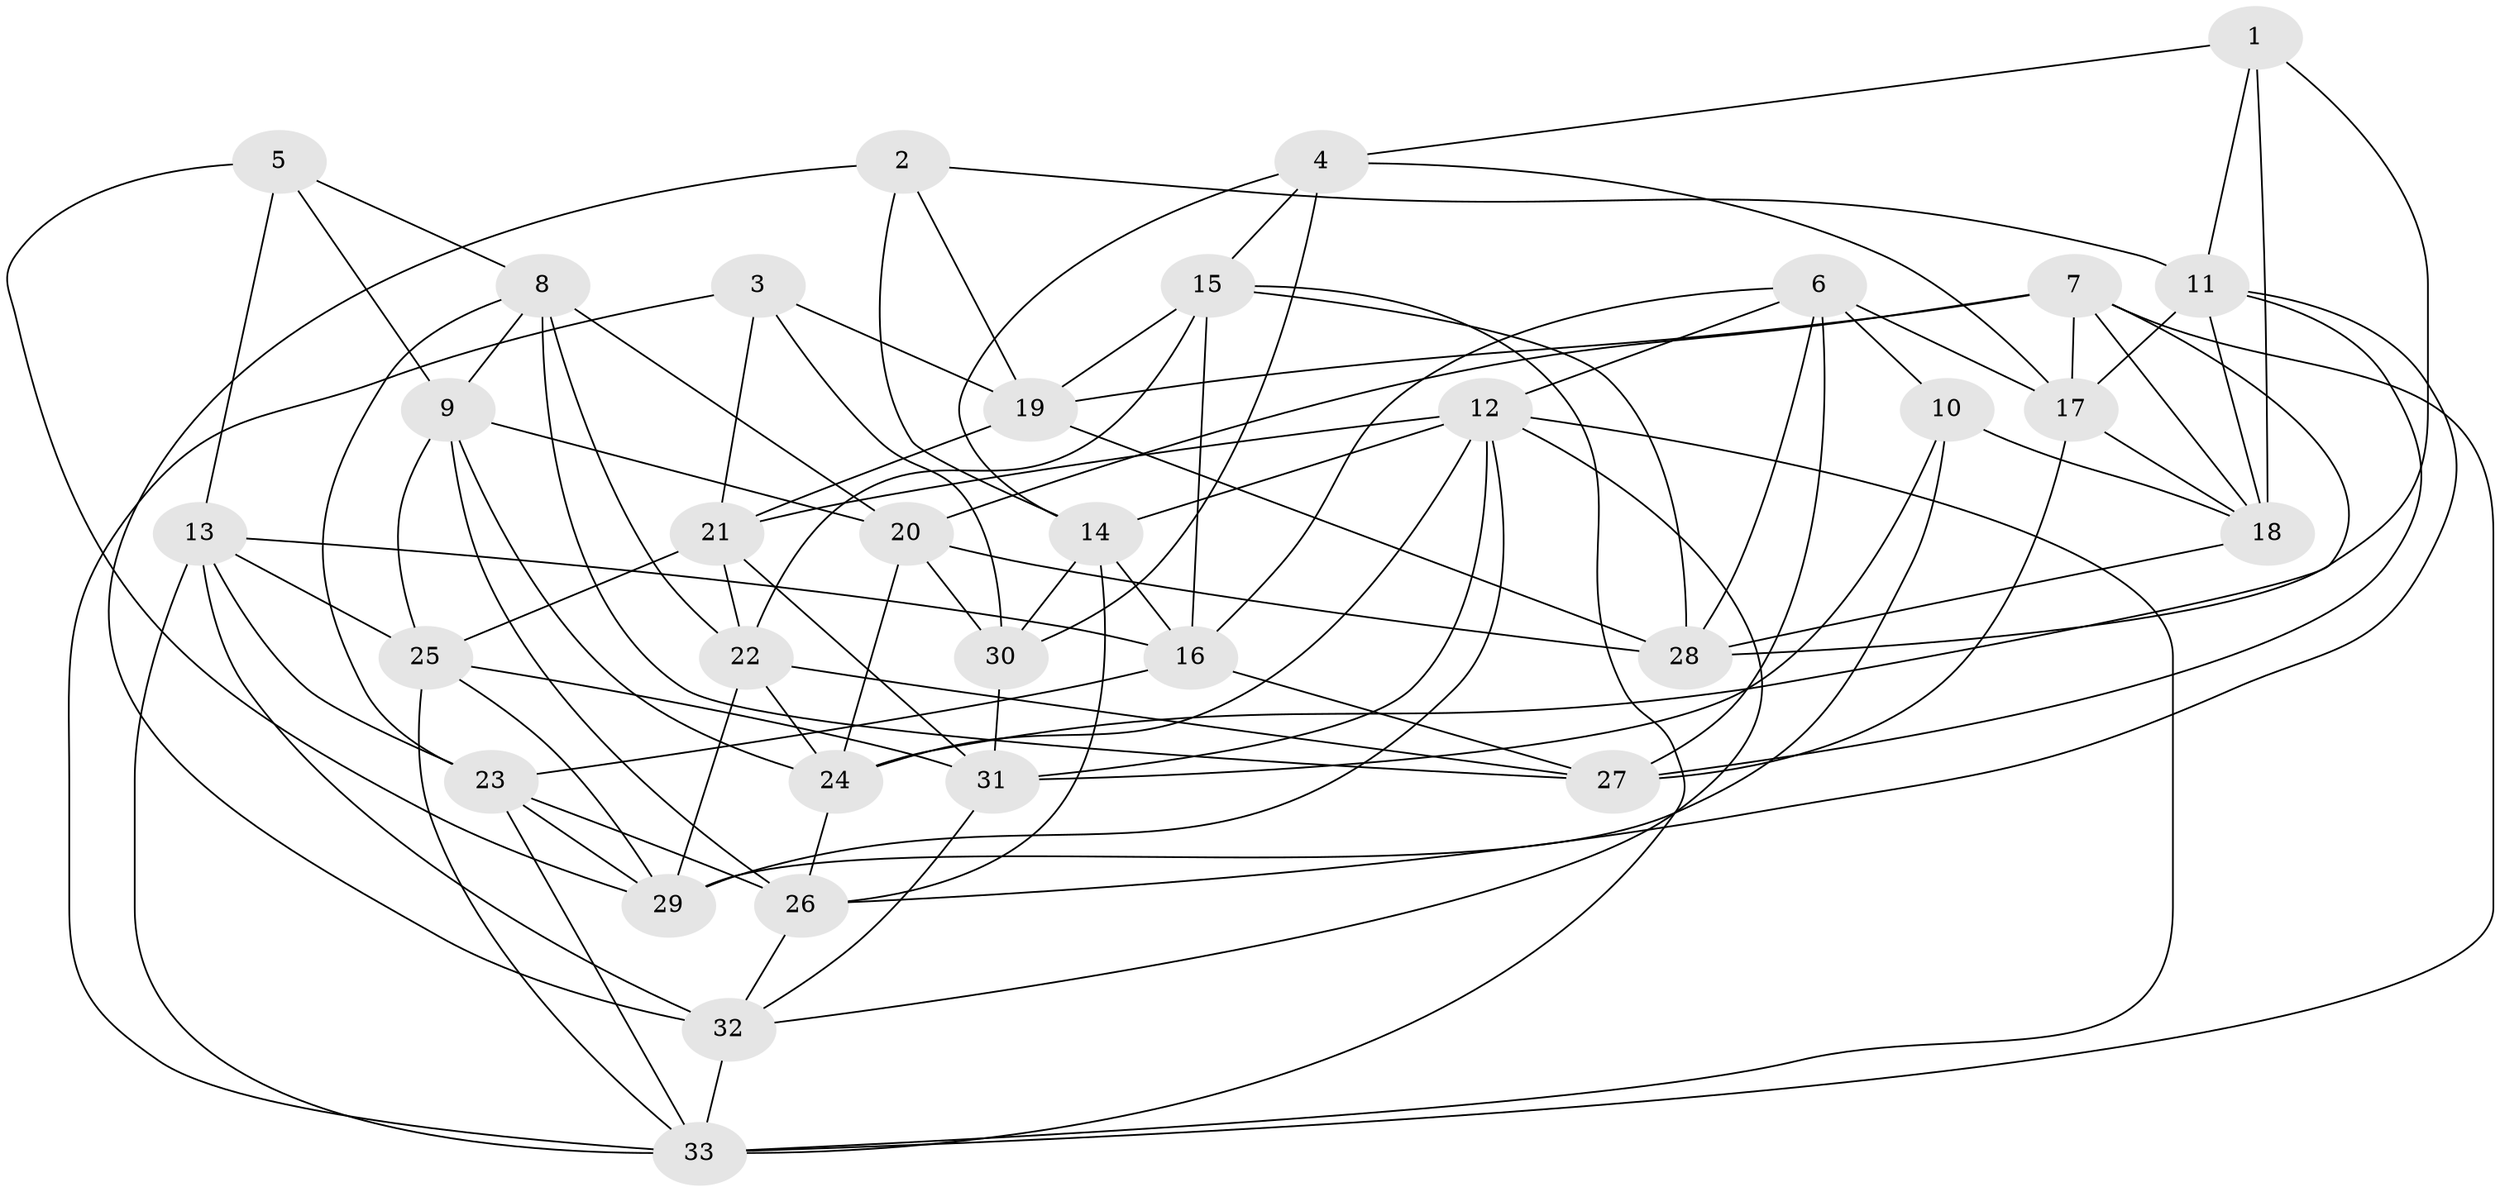 // original degree distribution, {4: 1.0}
// Generated by graph-tools (version 1.1) at 2025/50/03/09/25 03:50:50]
// undirected, 33 vertices, 95 edges
graph export_dot {
graph [start="1"]
  node [color=gray90,style=filled];
  1;
  2;
  3;
  4;
  5;
  6;
  7;
  8;
  9;
  10;
  11;
  12;
  13;
  14;
  15;
  16;
  17;
  18;
  19;
  20;
  21;
  22;
  23;
  24;
  25;
  26;
  27;
  28;
  29;
  30;
  31;
  32;
  33;
  1 -- 4 [weight=1.0];
  1 -- 11 [weight=1.0];
  1 -- 18 [weight=1.0];
  1 -- 28 [weight=1.0];
  2 -- 11 [weight=1.0];
  2 -- 14 [weight=1.0];
  2 -- 19 [weight=1.0];
  2 -- 32 [weight=1.0];
  3 -- 19 [weight=1.0];
  3 -- 21 [weight=1.0];
  3 -- 30 [weight=1.0];
  3 -- 33 [weight=1.0];
  4 -- 14 [weight=1.0];
  4 -- 15 [weight=1.0];
  4 -- 17 [weight=1.0];
  4 -- 30 [weight=2.0];
  5 -- 8 [weight=1.0];
  5 -- 9 [weight=1.0];
  5 -- 13 [weight=1.0];
  5 -- 29 [weight=1.0];
  6 -- 10 [weight=1.0];
  6 -- 12 [weight=1.0];
  6 -- 16 [weight=1.0];
  6 -- 17 [weight=1.0];
  6 -- 27 [weight=1.0];
  6 -- 28 [weight=1.0];
  7 -- 17 [weight=1.0];
  7 -- 18 [weight=1.0];
  7 -- 19 [weight=1.0];
  7 -- 20 [weight=1.0];
  7 -- 24 [weight=1.0];
  7 -- 33 [weight=1.0];
  8 -- 9 [weight=1.0];
  8 -- 20 [weight=1.0];
  8 -- 22 [weight=1.0];
  8 -- 23 [weight=1.0];
  8 -- 27 [weight=1.0];
  9 -- 20 [weight=1.0];
  9 -- 24 [weight=1.0];
  9 -- 25 [weight=1.0];
  9 -- 26 [weight=1.0];
  10 -- 18 [weight=1.0];
  10 -- 29 [weight=1.0];
  10 -- 31 [weight=1.0];
  11 -- 17 [weight=1.0];
  11 -- 18 [weight=1.0];
  11 -- 26 [weight=1.0];
  11 -- 27 [weight=1.0];
  12 -- 14 [weight=1.0];
  12 -- 21 [weight=1.0];
  12 -- 24 [weight=1.0];
  12 -- 29 [weight=1.0];
  12 -- 31 [weight=1.0];
  12 -- 32 [weight=1.0];
  12 -- 33 [weight=1.0];
  13 -- 16 [weight=1.0];
  13 -- 23 [weight=1.0];
  13 -- 25 [weight=1.0];
  13 -- 32 [weight=1.0];
  13 -- 33 [weight=1.0];
  14 -- 16 [weight=1.0];
  14 -- 26 [weight=1.0];
  14 -- 30 [weight=1.0];
  15 -- 16 [weight=1.0];
  15 -- 19 [weight=1.0];
  15 -- 22 [weight=1.0];
  15 -- 28 [weight=1.0];
  15 -- 33 [weight=1.0];
  16 -- 23 [weight=1.0];
  16 -- 27 [weight=1.0];
  17 -- 18 [weight=1.0];
  17 -- 27 [weight=1.0];
  18 -- 28 [weight=1.0];
  19 -- 21 [weight=1.0];
  19 -- 28 [weight=1.0];
  20 -- 24 [weight=1.0];
  20 -- 28 [weight=1.0];
  20 -- 30 [weight=1.0];
  21 -- 22 [weight=1.0];
  21 -- 25 [weight=1.0];
  21 -- 31 [weight=1.0];
  22 -- 24 [weight=1.0];
  22 -- 27 [weight=1.0];
  22 -- 29 [weight=1.0];
  23 -- 26 [weight=1.0];
  23 -- 29 [weight=1.0];
  23 -- 33 [weight=1.0];
  24 -- 26 [weight=1.0];
  25 -- 29 [weight=1.0];
  25 -- 31 [weight=1.0];
  25 -- 33 [weight=1.0];
  26 -- 32 [weight=1.0];
  30 -- 31 [weight=1.0];
  31 -- 32 [weight=1.0];
  32 -- 33 [weight=1.0];
}
